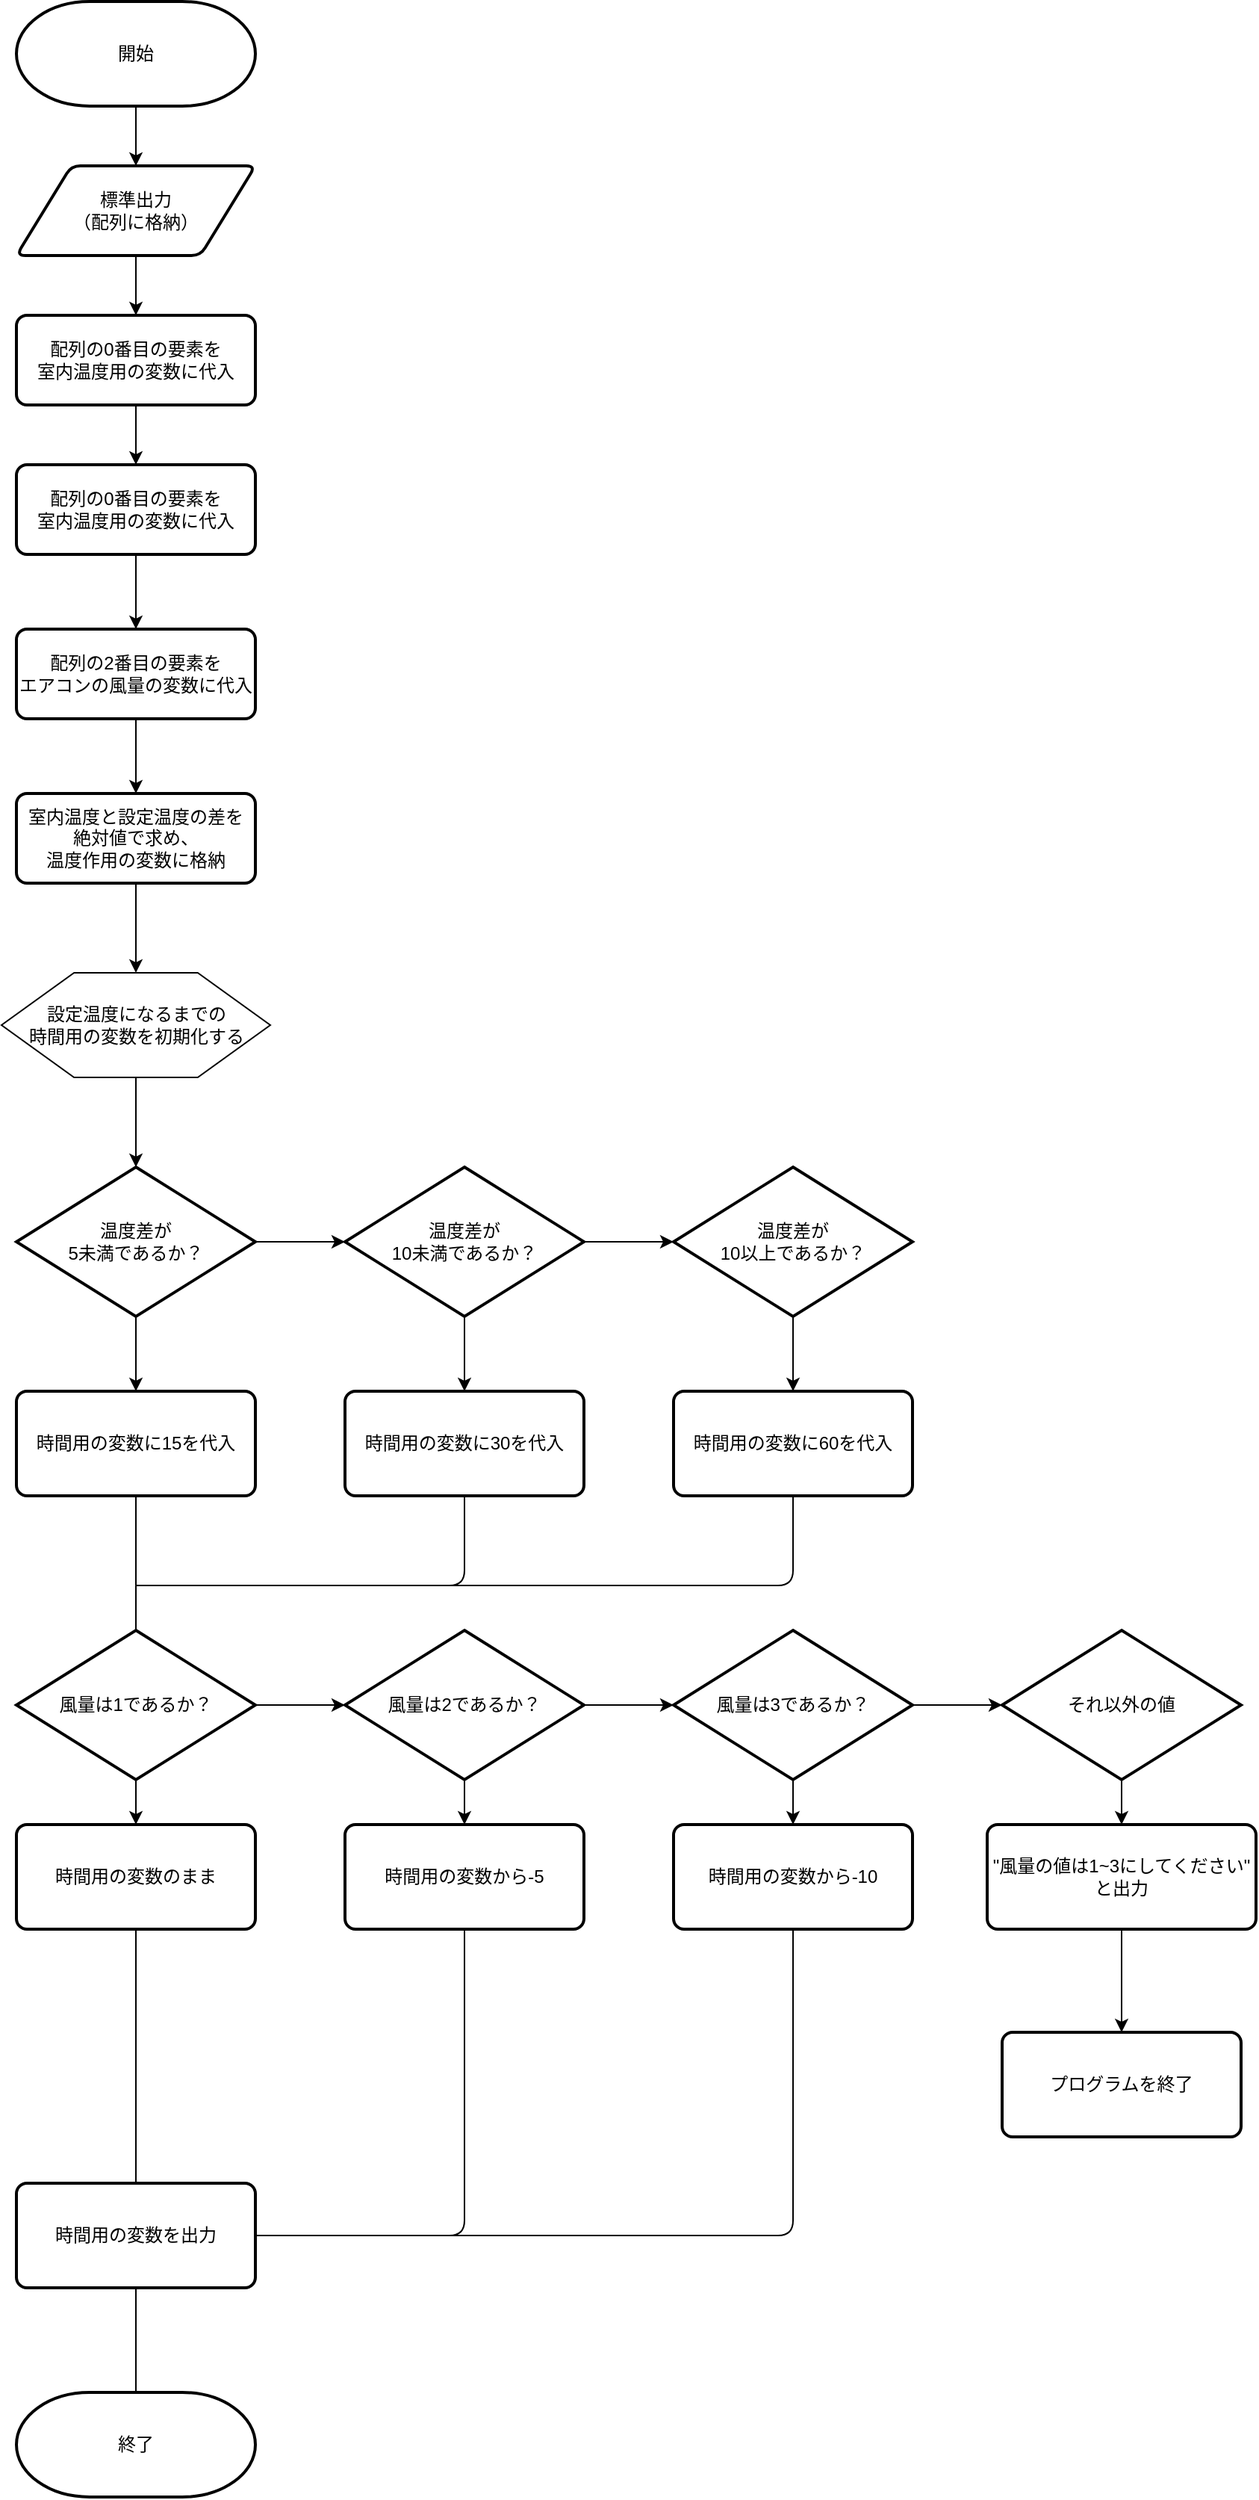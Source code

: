 <mxfile version="14.8.2" type="github">
  <diagram id="oRJQenJrKzOIDl2molmY" name="Page-1">
    <mxGraphModel dx="724" dy="1737" grid="1" gridSize="10" guides="1" tooltips="1" connect="1" arrows="1" fold="1" page="1" pageScale="1" pageWidth="827" pageHeight="1169" math="0" shadow="0">
      <root>
        <mxCell id="0" />
        <mxCell id="1" parent="0" />
        <mxCell id="1zqEIglhUjaRobkNdiSv-4" style="edgeStyle=orthogonalEdgeStyle;rounded=0;orthogonalLoop=1;jettySize=auto;html=1;entryX=0.5;entryY=0;entryDx=0;entryDy=0;" parent="1" source="1zqEIglhUjaRobkNdiSv-1" target="1zqEIglhUjaRobkNdiSv-2" edge="1">
          <mxGeometry relative="1" as="geometry" />
        </mxCell>
        <mxCell id="1zqEIglhUjaRobkNdiSv-1" value="&lt;font style=&quot;vertical-align: inherit&quot;&gt;&lt;font style=&quot;vertical-align: inherit&quot;&gt;開始&lt;/font&gt;&lt;/font&gt;" style="strokeWidth=2;html=1;shape=mxgraph.flowchart.terminator;whiteSpace=wrap;" parent="1" vertex="1">
          <mxGeometry x="80" y="-260" width="160" height="70" as="geometry" />
        </mxCell>
        <mxCell id="1zqEIglhUjaRobkNdiSv-9" style="edgeStyle=orthogonalEdgeStyle;rounded=0;orthogonalLoop=1;jettySize=auto;html=1;entryX=0.5;entryY=0;entryDx=0;entryDy=0;" parent="1" source="1zqEIglhUjaRobkNdiSv-2" target="1zqEIglhUjaRobkNdiSv-5" edge="1">
          <mxGeometry relative="1" as="geometry" />
        </mxCell>
        <mxCell id="1zqEIglhUjaRobkNdiSv-2" value="&lt;font style=&quot;vertical-align: inherit&quot;&gt;&lt;font style=&quot;vertical-align: inherit&quot;&gt;標準出力&lt;br&gt;（配列に格納）&lt;br&gt;&lt;/font&gt;&lt;/font&gt;" style="shape=parallelogram;html=1;strokeWidth=2;perimeter=parallelogramPerimeter;whiteSpace=wrap;rounded=1;arcSize=12;size=0.23;" parent="1" vertex="1">
          <mxGeometry x="80" y="-150" width="160" height="60" as="geometry" />
        </mxCell>
        <mxCell id="1zqEIglhUjaRobkNdiSv-14" style="edgeStyle=orthogonalEdgeStyle;rounded=0;orthogonalLoop=1;jettySize=auto;html=1;entryX=0.5;entryY=0;entryDx=0;entryDy=0;" parent="1" source="1zqEIglhUjaRobkNdiSv-5" target="1zqEIglhUjaRobkNdiSv-10" edge="1">
          <mxGeometry relative="1" as="geometry" />
        </mxCell>
        <mxCell id="1zqEIglhUjaRobkNdiSv-5" value="&lt;font style=&quot;vertical-align: inherit&quot;&gt;&lt;font style=&quot;vertical-align: inherit&quot;&gt;配列の0番目の要素を&lt;br&gt;室内温度用の変数に代入&lt;br&gt;&lt;/font&gt;&lt;/font&gt;" style="rounded=1;whiteSpace=wrap;html=1;absoluteArcSize=1;arcSize=14;strokeWidth=2;" parent="1" vertex="1">
          <mxGeometry x="80" y="-50" width="160" height="60" as="geometry" />
        </mxCell>
        <mxCell id="1zqEIglhUjaRobkNdiSv-16" style="edgeStyle=orthogonalEdgeStyle;rounded=0;orthogonalLoop=1;jettySize=auto;html=1;entryX=0.5;entryY=0;entryDx=0;entryDy=0;" parent="1" source="1zqEIglhUjaRobkNdiSv-10" target="B6kiqFGcEyB1n7jiZb3h-2" edge="1">
          <mxGeometry relative="1" as="geometry">
            <mxPoint x="160" y="130" as="targetPoint" />
          </mxGeometry>
        </mxCell>
        <mxCell id="1zqEIglhUjaRobkNdiSv-10" value="&lt;font style=&quot;vertical-align: inherit&quot;&gt;&lt;font style=&quot;vertical-align: inherit&quot;&gt;配列の0番目の要素を&lt;br&gt;室内温度用の変数に代入&lt;br&gt;&lt;/font&gt;&lt;/font&gt;" style="rounded=1;whiteSpace=wrap;html=1;absoluteArcSize=1;arcSize=14;strokeWidth=2;" parent="1" vertex="1">
          <mxGeometry x="80" y="50" width="160" height="60" as="geometry" />
        </mxCell>
        <mxCell id="1zqEIglhUjaRobkNdiSv-20" style="edgeStyle=orthogonalEdgeStyle;rounded=0;orthogonalLoop=1;jettySize=auto;html=1;entryX=0.5;entryY=0;entryDx=0;entryDy=0;" parent="1" source="1zqEIglhUjaRobkNdiSv-15" target="1zqEIglhUjaRobkNdiSv-17" edge="1">
          <mxGeometry relative="1" as="geometry" />
        </mxCell>
        <mxCell id="1zqEIglhUjaRobkNdiSv-15" value="&lt;font style=&quot;vertical-align: inherit&quot;&gt;&lt;font style=&quot;vertical-align: inherit&quot;&gt;&lt;font style=&quot;vertical-align: inherit&quot;&gt;&lt;font style=&quot;vertical-align: inherit&quot;&gt;室内温度と設定温度の差を&lt;br&gt;絶対値で求め、&lt;br&gt;温度作用の変数に格納&lt;/font&gt;&lt;/font&gt;&lt;br&gt;&lt;/font&gt;&lt;/font&gt;" style="rounded=1;whiteSpace=wrap;html=1;absoluteArcSize=1;arcSize=14;strokeWidth=2;" parent="1" vertex="1">
          <mxGeometry x="80" y="270" width="160" height="60" as="geometry" />
        </mxCell>
        <mxCell id="1zqEIglhUjaRobkNdiSv-23" style="edgeStyle=orthogonalEdgeStyle;rounded=0;orthogonalLoop=1;jettySize=auto;html=1;entryX=0.5;entryY=0;entryDx=0;entryDy=0;entryPerimeter=0;" parent="1" source="1zqEIglhUjaRobkNdiSv-17" target="1zqEIglhUjaRobkNdiSv-21" edge="1">
          <mxGeometry relative="1" as="geometry" />
        </mxCell>
        <mxCell id="1zqEIglhUjaRobkNdiSv-17" value="" style="verticalLabelPosition=bottom;verticalAlign=top;html=1;shape=hexagon;perimeter=hexagonPerimeter2;arcSize=6;size=0.27;" parent="1" vertex="1">
          <mxGeometry x="70" y="390" width="180" height="70" as="geometry" />
        </mxCell>
        <mxCell id="1zqEIglhUjaRobkNdiSv-18" value="&lt;font style=&quot;vertical-align: inherit&quot;&gt;&lt;font style=&quot;vertical-align: inherit&quot;&gt;設定温度になるまでの&lt;br&gt;時間用の変数を初期化する&lt;/font&gt;&lt;/font&gt;" style="text;html=1;resizable=0;autosize=1;align=center;verticalAlign=middle;points=[];fillColor=none;strokeColor=none;rounded=0;" parent="1" vertex="1">
          <mxGeometry x="80" y="410" width="160" height="30" as="geometry" />
        </mxCell>
        <mxCell id="1zqEIglhUjaRobkNdiSv-25" style="edgeStyle=orthogonalEdgeStyle;rounded=0;orthogonalLoop=1;jettySize=auto;html=1;entryX=0;entryY=0.5;entryDx=0;entryDy=0;entryPerimeter=0;" parent="1" source="1zqEIglhUjaRobkNdiSv-21" target="1zqEIglhUjaRobkNdiSv-24" edge="1">
          <mxGeometry relative="1" as="geometry" />
        </mxCell>
        <mxCell id="1zqEIglhUjaRobkNdiSv-29" style="edgeStyle=orthogonalEdgeStyle;rounded=0;orthogonalLoop=1;jettySize=auto;html=1;entryX=0.5;entryY=0;entryDx=0;entryDy=0;" parent="1" source="1zqEIglhUjaRobkNdiSv-21" target="1zqEIglhUjaRobkNdiSv-28" edge="1">
          <mxGeometry relative="1" as="geometry" />
        </mxCell>
        <mxCell id="1zqEIglhUjaRobkNdiSv-21" value="&lt;font style=&quot;vertical-align: inherit&quot;&gt;&lt;font style=&quot;vertical-align: inherit&quot;&gt;温度差が&lt;br&gt;5未満であるか？&lt;br&gt;&lt;/font&gt;&lt;/font&gt;" style="strokeWidth=2;html=1;shape=mxgraph.flowchart.decision;whiteSpace=wrap;" parent="1" vertex="1">
          <mxGeometry x="80" y="520" width="160" height="100" as="geometry" />
        </mxCell>
        <mxCell id="1zqEIglhUjaRobkNdiSv-27" style="edgeStyle=orthogonalEdgeStyle;rounded=0;orthogonalLoop=1;jettySize=auto;html=1;" parent="1" source="1zqEIglhUjaRobkNdiSv-24" target="1zqEIglhUjaRobkNdiSv-26" edge="1">
          <mxGeometry relative="1" as="geometry" />
        </mxCell>
        <mxCell id="1zqEIglhUjaRobkNdiSv-32" style="edgeStyle=orthogonalEdgeStyle;rounded=0;orthogonalLoop=1;jettySize=auto;html=1;entryX=0.5;entryY=0;entryDx=0;entryDy=0;" parent="1" source="1zqEIglhUjaRobkNdiSv-24" target="1zqEIglhUjaRobkNdiSv-31" edge="1">
          <mxGeometry relative="1" as="geometry" />
        </mxCell>
        <mxCell id="1zqEIglhUjaRobkNdiSv-24" value="&lt;font style=&quot;vertical-align: inherit&quot;&gt;&lt;font style=&quot;vertical-align: inherit&quot;&gt;&lt;font style=&quot;vertical-align: inherit&quot;&gt;&lt;font style=&quot;vertical-align: inherit&quot;&gt;温度差が&lt;/font&gt;&lt;/font&gt;&lt;br&gt;&lt;font style=&quot;vertical-align: inherit&quot;&gt;&lt;font style=&quot;vertical-align: inherit&quot;&gt;10未満であるか？&lt;/font&gt;&lt;/font&gt;&lt;br&gt;&lt;/font&gt;&lt;/font&gt;" style="strokeWidth=2;html=1;shape=mxgraph.flowchart.decision;whiteSpace=wrap;" parent="1" vertex="1">
          <mxGeometry x="300" y="520" width="160" height="100" as="geometry" />
        </mxCell>
        <mxCell id="1zqEIglhUjaRobkNdiSv-33" style="edgeStyle=orthogonalEdgeStyle;rounded=0;orthogonalLoop=1;jettySize=auto;html=1;entryX=0.5;entryY=0;entryDx=0;entryDy=0;" parent="1" source="1zqEIglhUjaRobkNdiSv-26" target="1zqEIglhUjaRobkNdiSv-30" edge="1">
          <mxGeometry relative="1" as="geometry" />
        </mxCell>
        <mxCell id="1zqEIglhUjaRobkNdiSv-26" value="&lt;font style=&quot;vertical-align: inherit&quot;&gt;&lt;font style=&quot;vertical-align: inherit&quot;&gt;&lt;font style=&quot;vertical-align: inherit&quot;&gt;&lt;font style=&quot;vertical-align: inherit&quot;&gt;&lt;font style=&quot;vertical-align: inherit&quot;&gt;&lt;font style=&quot;vertical-align: inherit&quot;&gt;温度差が&lt;br&gt;&lt;/font&gt;&lt;/font&gt;&lt;/font&gt;&lt;/font&gt;&lt;font style=&quot;vertical-align: inherit&quot;&gt;&lt;font style=&quot;vertical-align: inherit&quot;&gt;&lt;font style=&quot;vertical-align: inherit&quot;&gt;&lt;font style=&quot;vertical-align: inherit&quot;&gt;10以上&lt;/font&gt;&lt;/font&gt;&lt;/font&gt;&lt;/font&gt;&lt;font style=&quot;vertical-align: inherit&quot;&gt;&lt;font style=&quot;vertical-align: inherit&quot;&gt;&lt;font style=&quot;vertical-align: inherit&quot;&gt;&lt;font style=&quot;vertical-align: inherit&quot;&gt;であるか？&lt;/font&gt;&lt;/font&gt;&lt;/font&gt;&lt;/font&gt;&lt;br&gt;&lt;/font&gt;&lt;/font&gt;" style="strokeWidth=2;html=1;shape=mxgraph.flowchart.decision;whiteSpace=wrap;" parent="1" vertex="1">
          <mxGeometry x="520" y="520" width="160" height="100" as="geometry" />
        </mxCell>
        <mxCell id="1zqEIglhUjaRobkNdiSv-28" value="&lt;font style=&quot;vertical-align: inherit&quot;&gt;&lt;font style=&quot;vertical-align: inherit&quot;&gt;時間用の変数に15を代入&lt;/font&gt;&lt;/font&gt;" style="rounded=1;whiteSpace=wrap;html=1;absoluteArcSize=1;arcSize=14;strokeWidth=2;" parent="1" vertex="1">
          <mxGeometry x="80" y="670" width="160" height="70" as="geometry" />
        </mxCell>
        <mxCell id="1zqEIglhUjaRobkNdiSv-30" value="&lt;font style=&quot;vertical-align: inherit&quot;&gt;&lt;font style=&quot;vertical-align: inherit&quot;&gt;&lt;font style=&quot;vertical-align: inherit&quot;&gt;&lt;font style=&quot;vertical-align: inherit&quot;&gt;時間用の変数に60を代入&lt;/font&gt;&lt;/font&gt;&lt;/font&gt;&lt;/font&gt;" style="rounded=1;whiteSpace=wrap;html=1;absoluteArcSize=1;arcSize=14;strokeWidth=2;" parent="1" vertex="1">
          <mxGeometry x="520" y="670" width="160" height="70" as="geometry" />
        </mxCell>
        <mxCell id="1zqEIglhUjaRobkNdiSv-31" value="&lt;font style=&quot;vertical-align: inherit&quot;&gt;&lt;font style=&quot;vertical-align: inherit&quot;&gt;&lt;font style=&quot;vertical-align: inherit&quot;&gt;&lt;font style=&quot;vertical-align: inherit&quot;&gt;時間用の変数に30を代入&lt;/font&gt;&lt;/font&gt;&lt;/font&gt;&lt;/font&gt;" style="rounded=1;whiteSpace=wrap;html=1;absoluteArcSize=1;arcSize=14;strokeWidth=2;" parent="1" vertex="1">
          <mxGeometry x="300" y="670" width="160" height="70" as="geometry" />
        </mxCell>
        <mxCell id="1zqEIglhUjaRobkNdiSv-34" value="&lt;font style=&quot;vertical-align: inherit&quot;&gt;&lt;font style=&quot;vertical-align: inherit&quot;&gt;時間用の変数を出力&lt;/font&gt;&lt;/font&gt;" style="rounded=1;whiteSpace=wrap;html=1;absoluteArcSize=1;arcSize=14;strokeWidth=2;" parent="1" vertex="1">
          <mxGeometry x="80" y="1200" width="160" height="70" as="geometry" />
        </mxCell>
        <mxCell id="1zqEIglhUjaRobkNdiSv-35" value="" style="endArrow=none;html=1;entryX=0.5;entryY=1;entryDx=0;entryDy=0;" parent="1" target="1zqEIglhUjaRobkNdiSv-28" edge="1">
          <mxGeometry width="50" height="50" relative="1" as="geometry">
            <mxPoint x="160" y="840" as="sourcePoint" />
            <mxPoint x="160" y="910" as="targetPoint" />
          </mxGeometry>
        </mxCell>
        <mxCell id="1zqEIglhUjaRobkNdiSv-36" value="" style="endArrow=none;html=1;entryX=0.5;entryY=1;entryDx=0;entryDy=0;" parent="1" target="1zqEIglhUjaRobkNdiSv-30" edge="1">
          <mxGeometry width="50" height="50" relative="1" as="geometry">
            <mxPoint x="160" y="800" as="sourcePoint" />
            <mxPoint x="470" y="900" as="targetPoint" />
            <Array as="points">
              <mxPoint x="600" y="800" />
            </Array>
          </mxGeometry>
        </mxCell>
        <mxCell id="1zqEIglhUjaRobkNdiSv-37" value="" style="endArrow=none;html=1;entryX=0.5;entryY=1;entryDx=0;entryDy=0;" parent="1" target="1zqEIglhUjaRobkNdiSv-31" edge="1">
          <mxGeometry width="50" height="50" relative="1" as="geometry">
            <mxPoint x="160" y="800" as="sourcePoint" />
            <mxPoint x="370" y="910" as="targetPoint" />
            <Array as="points">
              <mxPoint x="380" y="800" />
            </Array>
          </mxGeometry>
        </mxCell>
        <mxCell id="1zqEIglhUjaRobkNdiSv-38" value="&lt;font style=&quot;vertical-align: inherit&quot;&gt;&lt;font style=&quot;vertical-align: inherit&quot;&gt;終了&lt;/font&gt;&lt;/font&gt;" style="strokeWidth=2;html=1;shape=mxgraph.flowchart.terminator;whiteSpace=wrap;" parent="1" vertex="1">
          <mxGeometry x="80" y="1340" width="160" height="70" as="geometry" />
        </mxCell>
        <mxCell id="1zqEIglhUjaRobkNdiSv-42" value="" style="endArrow=none;html=1;entryX=0.5;entryY=1;entryDx=0;entryDy=0;exitX=0.5;exitY=0;exitDx=0;exitDy=0;exitPerimeter=0;" parent="1" source="1zqEIglhUjaRobkNdiSv-38" target="1zqEIglhUjaRobkNdiSv-34" edge="1">
          <mxGeometry width="50" height="50" relative="1" as="geometry">
            <mxPoint x="200" y="1330" as="sourcePoint" />
            <mxPoint x="250" y="1280" as="targetPoint" />
          </mxGeometry>
        </mxCell>
        <mxCell id="B6kiqFGcEyB1n7jiZb3h-3" style="edgeStyle=orthogonalEdgeStyle;rounded=0;orthogonalLoop=1;jettySize=auto;html=1;entryX=0.5;entryY=0;entryDx=0;entryDy=0;" edge="1" parent="1" source="B6kiqFGcEyB1n7jiZb3h-2" target="1zqEIglhUjaRobkNdiSv-15">
          <mxGeometry relative="1" as="geometry" />
        </mxCell>
        <mxCell id="B6kiqFGcEyB1n7jiZb3h-2" value="&lt;font style=&quot;vertical-align: inherit&quot;&gt;&lt;font style=&quot;vertical-align: inherit&quot;&gt;配列の2番目の要素を&lt;br&gt;エアコンの風量の変数に代入&lt;br&gt;&lt;/font&gt;&lt;/font&gt;" style="rounded=1;whiteSpace=wrap;html=1;absoluteArcSize=1;arcSize=14;strokeWidth=2;" vertex="1" parent="1">
          <mxGeometry x="80" y="160" width="160" height="60" as="geometry" />
        </mxCell>
        <mxCell id="B6kiqFGcEyB1n7jiZb3h-8" style="edgeStyle=orthogonalEdgeStyle;rounded=0;orthogonalLoop=1;jettySize=auto;html=1;entryX=0;entryY=0.5;entryDx=0;entryDy=0;entryPerimeter=0;" edge="1" parent="1" source="B6kiqFGcEyB1n7jiZb3h-4" target="B6kiqFGcEyB1n7jiZb3h-7">
          <mxGeometry relative="1" as="geometry" />
        </mxCell>
        <mxCell id="B6kiqFGcEyB1n7jiZb3h-28" style="edgeStyle=orthogonalEdgeStyle;rounded=0;orthogonalLoop=1;jettySize=auto;html=1;entryX=0.5;entryY=0;entryDx=0;entryDy=0;" edge="1" parent="1" source="B6kiqFGcEyB1n7jiZb3h-4" target="B6kiqFGcEyB1n7jiZb3h-25">
          <mxGeometry relative="1" as="geometry" />
        </mxCell>
        <mxCell id="B6kiqFGcEyB1n7jiZb3h-4" value="&lt;font style=&quot;vertical-align: inherit&quot;&gt;&lt;font style=&quot;vertical-align: inherit&quot;&gt;風量は1であるか？&lt;br&gt;&lt;/font&gt;&lt;/font&gt;" style="strokeWidth=2;html=1;shape=mxgraph.flowchart.decision;whiteSpace=wrap;" vertex="1" parent="1">
          <mxGeometry x="80" y="830" width="160" height="100" as="geometry" />
        </mxCell>
        <mxCell id="B6kiqFGcEyB1n7jiZb3h-31" style="edgeStyle=orthogonalEdgeStyle;rounded=0;orthogonalLoop=1;jettySize=auto;html=1;entryX=0.5;entryY=0;entryDx=0;entryDy=0;" edge="1" parent="1" source="B6kiqFGcEyB1n7jiZb3h-5" target="B6kiqFGcEyB1n7jiZb3h-27">
          <mxGeometry relative="1" as="geometry" />
        </mxCell>
        <mxCell id="B6kiqFGcEyB1n7jiZb3h-5" value="&lt;font style=&quot;vertical-align: inherit&quot;&gt;&lt;font style=&quot;vertical-align: inherit&quot;&gt;それ以外の値&lt;br&gt;&lt;/font&gt;&lt;/font&gt;" style="strokeWidth=2;html=1;shape=mxgraph.flowchart.decision;whiteSpace=wrap;" vertex="1" parent="1">
          <mxGeometry x="740" y="830" width="160" height="100" as="geometry" />
        </mxCell>
        <mxCell id="B6kiqFGcEyB1n7jiZb3h-10" style="edgeStyle=orthogonalEdgeStyle;rounded=0;orthogonalLoop=1;jettySize=auto;html=1;entryX=0;entryY=0.5;entryDx=0;entryDy=0;entryPerimeter=0;" edge="1" parent="1" source="B6kiqFGcEyB1n7jiZb3h-6" target="B6kiqFGcEyB1n7jiZb3h-5">
          <mxGeometry relative="1" as="geometry" />
        </mxCell>
        <mxCell id="B6kiqFGcEyB1n7jiZb3h-30" style="edgeStyle=orthogonalEdgeStyle;rounded=0;orthogonalLoop=1;jettySize=auto;html=1;" edge="1" parent="1" source="B6kiqFGcEyB1n7jiZb3h-6" target="B6kiqFGcEyB1n7jiZb3h-23">
          <mxGeometry relative="1" as="geometry" />
        </mxCell>
        <mxCell id="B6kiqFGcEyB1n7jiZb3h-6" value="&lt;font style=&quot;vertical-align: inherit&quot;&gt;&lt;font style=&quot;vertical-align: inherit&quot;&gt;風量は3であるか？&lt;br&gt;&lt;/font&gt;&lt;/font&gt;" style="strokeWidth=2;html=1;shape=mxgraph.flowchart.decision;whiteSpace=wrap;" vertex="1" parent="1">
          <mxGeometry x="520" y="830" width="160" height="100" as="geometry" />
        </mxCell>
        <mxCell id="B6kiqFGcEyB1n7jiZb3h-9" style="edgeStyle=orthogonalEdgeStyle;rounded=0;orthogonalLoop=1;jettySize=auto;html=1;" edge="1" parent="1" source="B6kiqFGcEyB1n7jiZb3h-7" target="B6kiqFGcEyB1n7jiZb3h-6">
          <mxGeometry relative="1" as="geometry" />
        </mxCell>
        <mxCell id="B6kiqFGcEyB1n7jiZb3h-29" style="edgeStyle=orthogonalEdgeStyle;rounded=0;orthogonalLoop=1;jettySize=auto;html=1;entryX=0.5;entryY=0;entryDx=0;entryDy=0;" edge="1" parent="1" source="B6kiqFGcEyB1n7jiZb3h-7" target="B6kiqFGcEyB1n7jiZb3h-24">
          <mxGeometry relative="1" as="geometry" />
        </mxCell>
        <mxCell id="B6kiqFGcEyB1n7jiZb3h-7" value="&lt;font style=&quot;vertical-align: inherit&quot;&gt;&lt;font style=&quot;vertical-align: inherit&quot;&gt;風量は2であるか？&lt;br&gt;&lt;/font&gt;&lt;/font&gt;" style="strokeWidth=2;html=1;shape=mxgraph.flowchart.decision;whiteSpace=wrap;" vertex="1" parent="1">
          <mxGeometry x="300" y="830" width="160" height="100" as="geometry" />
        </mxCell>
        <mxCell id="B6kiqFGcEyB1n7jiZb3h-23" value="時間用の変数から-10" style="rounded=1;whiteSpace=wrap;html=1;absoluteArcSize=1;arcSize=14;strokeWidth=2;" vertex="1" parent="1">
          <mxGeometry x="520" y="960" width="160" height="70" as="geometry" />
        </mxCell>
        <mxCell id="B6kiqFGcEyB1n7jiZb3h-24" value="時間用の変数から-5" style="rounded=1;whiteSpace=wrap;html=1;absoluteArcSize=1;arcSize=14;strokeWidth=2;" vertex="1" parent="1">
          <mxGeometry x="300" y="960" width="160" height="70" as="geometry" />
        </mxCell>
        <mxCell id="B6kiqFGcEyB1n7jiZb3h-25" value="時間用の変数のまま" style="rounded=1;whiteSpace=wrap;html=1;absoluteArcSize=1;arcSize=14;strokeWidth=2;" vertex="1" parent="1">
          <mxGeometry x="80" y="960" width="160" height="70" as="geometry" />
        </mxCell>
        <mxCell id="B6kiqFGcEyB1n7jiZb3h-26" value="プログラムを終了" style="rounded=1;whiteSpace=wrap;html=1;absoluteArcSize=1;arcSize=14;strokeWidth=2;" vertex="1" parent="1">
          <mxGeometry x="740" y="1099" width="160" height="70" as="geometry" />
        </mxCell>
        <mxCell id="B6kiqFGcEyB1n7jiZb3h-32" style="edgeStyle=orthogonalEdgeStyle;rounded=0;orthogonalLoop=1;jettySize=auto;html=1;entryX=0.5;entryY=0;entryDx=0;entryDy=0;" edge="1" parent="1" source="B6kiqFGcEyB1n7jiZb3h-27" target="B6kiqFGcEyB1n7jiZb3h-26">
          <mxGeometry relative="1" as="geometry" />
        </mxCell>
        <mxCell id="B6kiqFGcEyB1n7jiZb3h-27" value="&quot;風量の値は1~3にしてください&quot;&lt;br&gt;と出力" style="rounded=1;whiteSpace=wrap;html=1;absoluteArcSize=1;arcSize=14;strokeWidth=2;" vertex="1" parent="1">
          <mxGeometry x="730" y="960" width="180" height="70" as="geometry" />
        </mxCell>
        <mxCell id="B6kiqFGcEyB1n7jiZb3h-33" value="" style="endArrow=none;html=1;entryX=0.5;entryY=1;entryDx=0;entryDy=0;exitX=1;exitY=0.5;exitDx=0;exitDy=0;" edge="1" parent="1" source="1zqEIglhUjaRobkNdiSv-34" target="B6kiqFGcEyB1n7jiZb3h-24">
          <mxGeometry width="50" height="50" relative="1" as="geometry">
            <mxPoint x="330" y="1130" as="sourcePoint" />
            <mxPoint x="380" y="1080" as="targetPoint" />
            <Array as="points">
              <mxPoint x="380" y="1235" />
            </Array>
          </mxGeometry>
        </mxCell>
        <mxCell id="B6kiqFGcEyB1n7jiZb3h-34" value="" style="endArrow=none;html=1;entryX=0.5;entryY=1;entryDx=0;entryDy=0;exitX=0.5;exitY=0;exitDx=0;exitDy=0;" edge="1" parent="1" source="1zqEIglhUjaRobkNdiSv-34" target="B6kiqFGcEyB1n7jiZb3h-25">
          <mxGeometry width="50" height="50" relative="1" as="geometry">
            <mxPoint x="110" y="1130" as="sourcePoint" />
            <mxPoint x="160" y="1080" as="targetPoint" />
          </mxGeometry>
        </mxCell>
        <mxCell id="B6kiqFGcEyB1n7jiZb3h-36" value="" style="endArrow=none;html=1;entryX=0.5;entryY=1;entryDx=0;entryDy=0;exitX=1;exitY=0.5;exitDx=0;exitDy=0;" edge="1" parent="1" source="1zqEIglhUjaRobkNdiSv-34" target="B6kiqFGcEyB1n7jiZb3h-23">
          <mxGeometry width="50" height="50" relative="1" as="geometry">
            <mxPoint x="250" y="1230" as="sourcePoint" />
            <mxPoint x="600" y="1140" as="targetPoint" />
            <Array as="points">
              <mxPoint x="600" y="1235" />
            </Array>
          </mxGeometry>
        </mxCell>
      </root>
    </mxGraphModel>
  </diagram>
</mxfile>
